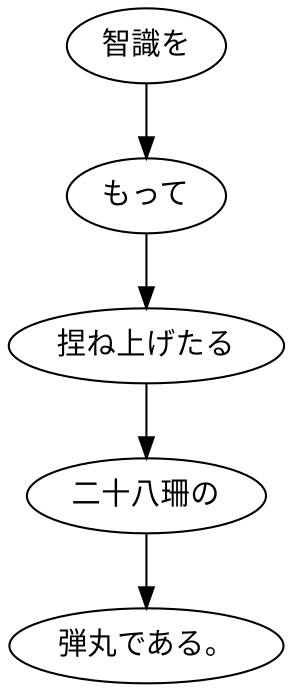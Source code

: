 digraph graph2608 {
	node0 [label="智識を"];
	node1 [label="もって"];
	node2 [label="捏ね上げたる"];
	node3 [label="二十八珊の"];
	node4 [label="弾丸である。"];
	node0 -> node1;
	node1 -> node2;
	node2 -> node3;
	node3 -> node4;
}
